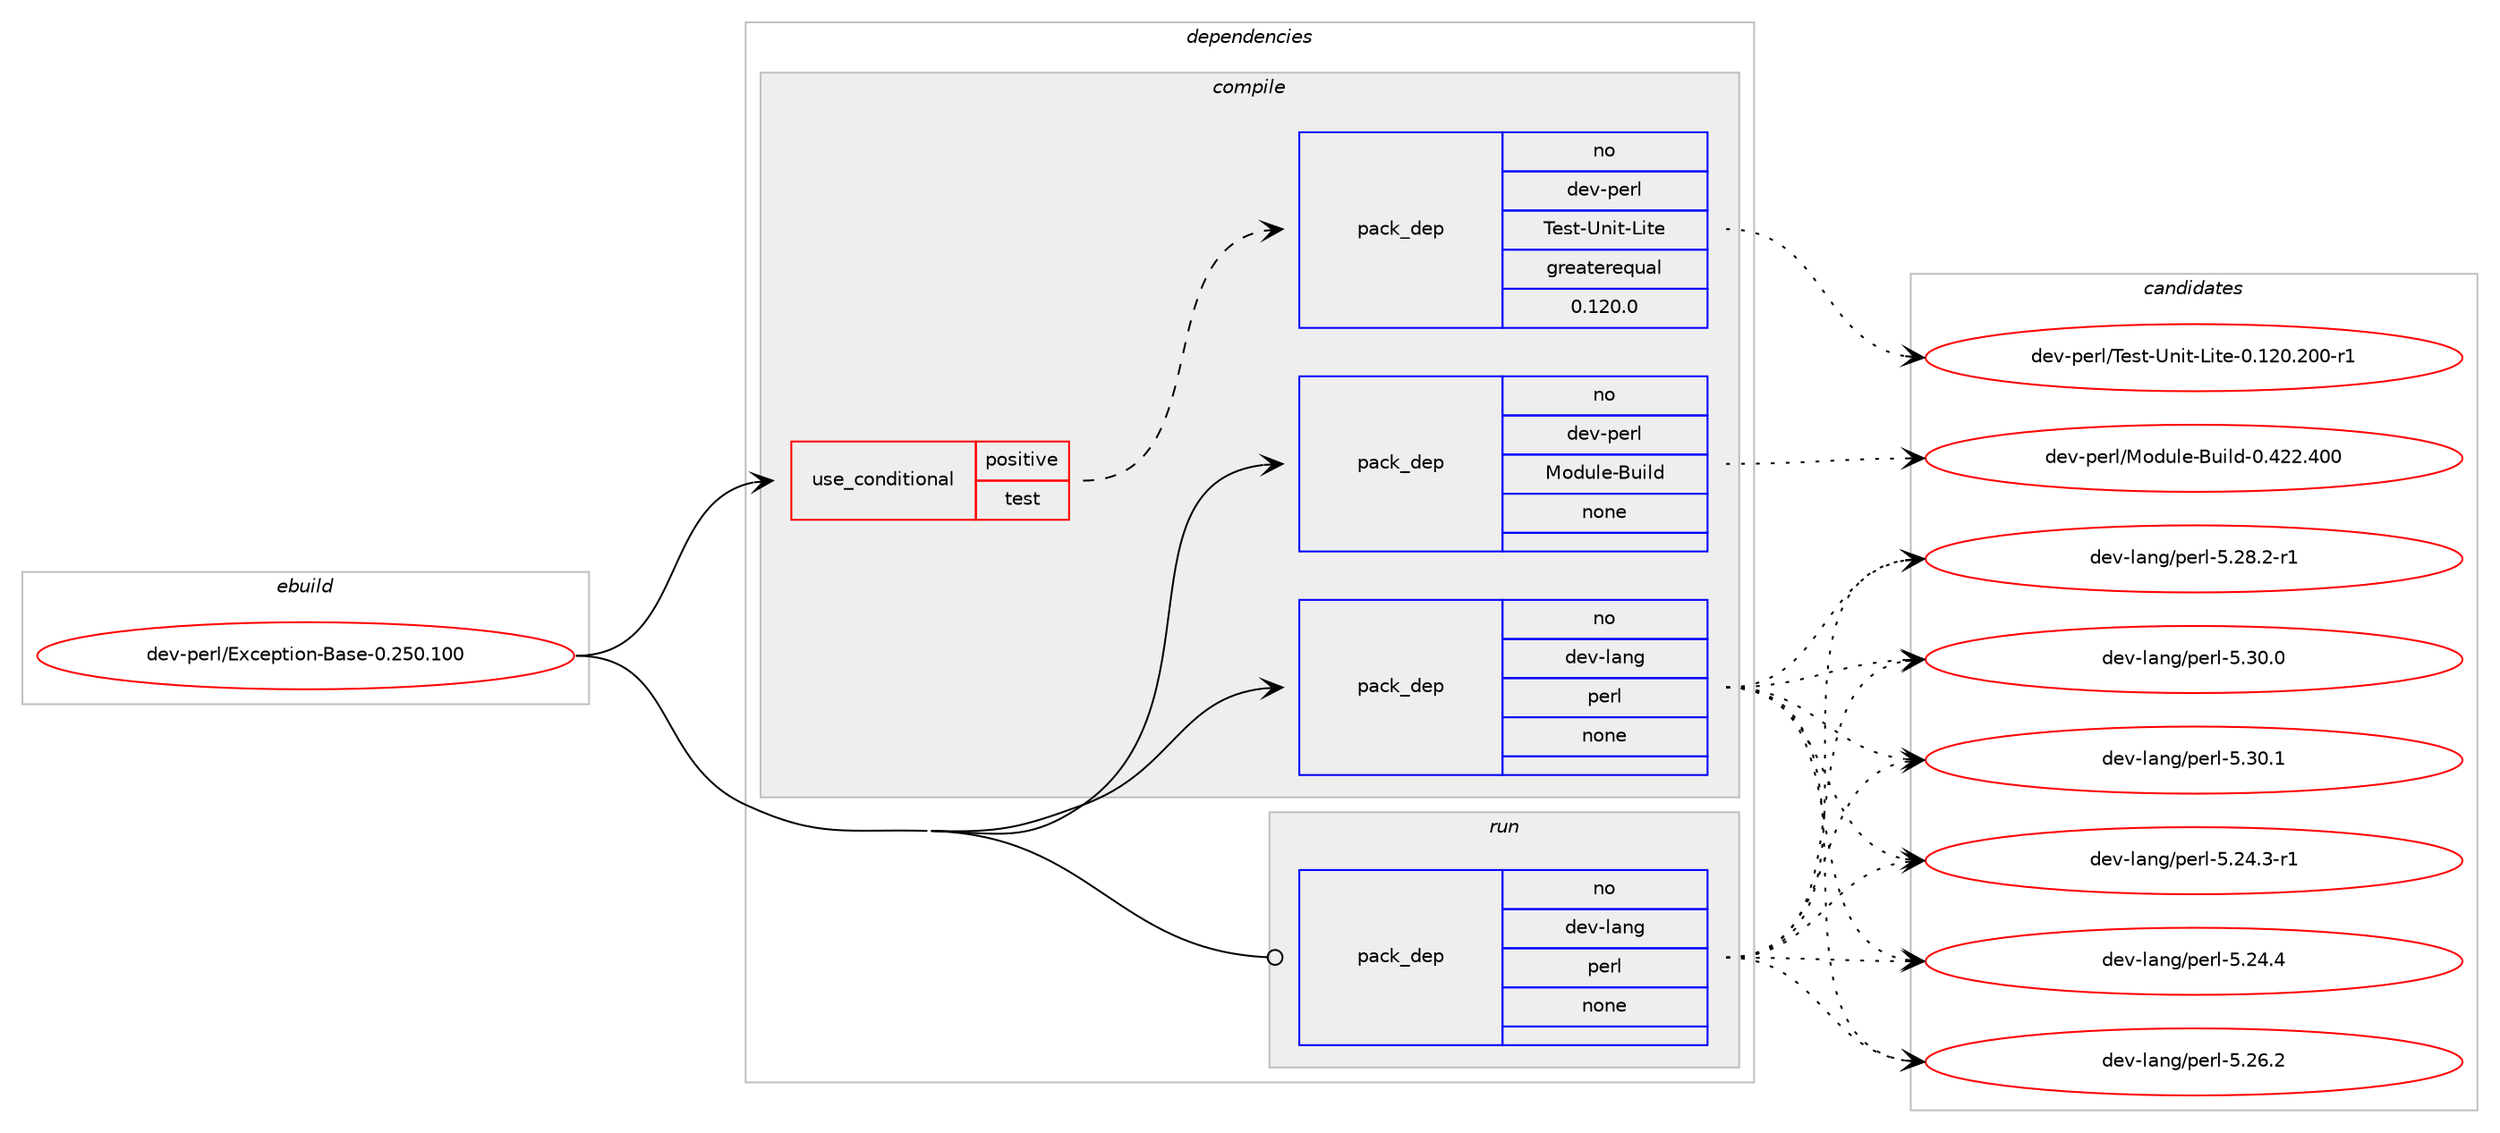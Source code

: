 digraph prolog {

# *************
# Graph options
# *************

newrank=true;
concentrate=true;
compound=true;
graph [rankdir=LR,fontname=Helvetica,fontsize=10,ranksep=1.5];#, ranksep=2.5, nodesep=0.2];
edge  [arrowhead=vee];
node  [fontname=Helvetica,fontsize=10];

# **********
# The ebuild
# **********

subgraph cluster_leftcol {
color=gray;
rank=same;
label=<<i>ebuild</i>>;
id [label="dev-perl/Exception-Base-0.250.100", color=red, width=4, href="../dev-perl/Exception-Base-0.250.100.svg"];
}

# ****************
# The dependencies
# ****************

subgraph cluster_midcol {
color=gray;
label=<<i>dependencies</i>>;
subgraph cluster_compile {
fillcolor="#eeeeee";
style=filled;
label=<<i>compile</i>>;
subgraph cond133614 {
dependency577646 [label=<<TABLE BORDER="0" CELLBORDER="1" CELLSPACING="0" CELLPADDING="4"><TR><TD ROWSPAN="3" CELLPADDING="10">use_conditional</TD></TR><TR><TD>positive</TD></TR><TR><TD>test</TD></TR></TABLE>>, shape=none, color=red];
subgraph pack432385 {
dependency577647 [label=<<TABLE BORDER="0" CELLBORDER="1" CELLSPACING="0" CELLPADDING="4" WIDTH="220"><TR><TD ROWSPAN="6" CELLPADDING="30">pack_dep</TD></TR><TR><TD WIDTH="110">no</TD></TR><TR><TD>dev-perl</TD></TR><TR><TD>Test-Unit-Lite</TD></TR><TR><TD>greaterequal</TD></TR><TR><TD>0.120.0</TD></TR></TABLE>>, shape=none, color=blue];
}
dependency577646:e -> dependency577647:w [weight=20,style="dashed",arrowhead="vee"];
}
id:e -> dependency577646:w [weight=20,style="solid",arrowhead="vee"];
subgraph pack432386 {
dependency577648 [label=<<TABLE BORDER="0" CELLBORDER="1" CELLSPACING="0" CELLPADDING="4" WIDTH="220"><TR><TD ROWSPAN="6" CELLPADDING="30">pack_dep</TD></TR><TR><TD WIDTH="110">no</TD></TR><TR><TD>dev-lang</TD></TR><TR><TD>perl</TD></TR><TR><TD>none</TD></TR><TR><TD></TD></TR></TABLE>>, shape=none, color=blue];
}
id:e -> dependency577648:w [weight=20,style="solid",arrowhead="vee"];
subgraph pack432387 {
dependency577649 [label=<<TABLE BORDER="0" CELLBORDER="1" CELLSPACING="0" CELLPADDING="4" WIDTH="220"><TR><TD ROWSPAN="6" CELLPADDING="30">pack_dep</TD></TR><TR><TD WIDTH="110">no</TD></TR><TR><TD>dev-perl</TD></TR><TR><TD>Module-Build</TD></TR><TR><TD>none</TD></TR><TR><TD></TD></TR></TABLE>>, shape=none, color=blue];
}
id:e -> dependency577649:w [weight=20,style="solid",arrowhead="vee"];
}
subgraph cluster_compileandrun {
fillcolor="#eeeeee";
style=filled;
label=<<i>compile and run</i>>;
}
subgraph cluster_run {
fillcolor="#eeeeee";
style=filled;
label=<<i>run</i>>;
subgraph pack432388 {
dependency577650 [label=<<TABLE BORDER="0" CELLBORDER="1" CELLSPACING="0" CELLPADDING="4" WIDTH="220"><TR><TD ROWSPAN="6" CELLPADDING="30">pack_dep</TD></TR><TR><TD WIDTH="110">no</TD></TR><TR><TD>dev-lang</TD></TR><TR><TD>perl</TD></TR><TR><TD>none</TD></TR><TR><TD></TD></TR></TABLE>>, shape=none, color=blue];
}
id:e -> dependency577650:w [weight=20,style="solid",arrowhead="odot"];
}
}

# **************
# The candidates
# **************

subgraph cluster_choices {
rank=same;
color=gray;
label=<<i>candidates</i>>;

subgraph choice432385 {
color=black;
nodesep=1;
choice10010111845112101114108478410111511645851101051164576105116101454846495048465048484511449 [label="dev-perl/Test-Unit-Lite-0.120.200-r1", color=red, width=4,href="../dev-perl/Test-Unit-Lite-0.120.200-r1.svg"];
dependency577647:e -> choice10010111845112101114108478410111511645851101051164576105116101454846495048465048484511449:w [style=dotted,weight="100"];
}
subgraph choice432386 {
color=black;
nodesep=1;
choice100101118451089711010347112101114108455346505246514511449 [label="dev-lang/perl-5.24.3-r1", color=red, width=4,href="../dev-lang/perl-5.24.3-r1.svg"];
choice10010111845108971101034711210111410845534650524652 [label="dev-lang/perl-5.24.4", color=red, width=4,href="../dev-lang/perl-5.24.4.svg"];
choice10010111845108971101034711210111410845534650544650 [label="dev-lang/perl-5.26.2", color=red, width=4,href="../dev-lang/perl-5.26.2.svg"];
choice100101118451089711010347112101114108455346505646504511449 [label="dev-lang/perl-5.28.2-r1", color=red, width=4,href="../dev-lang/perl-5.28.2-r1.svg"];
choice10010111845108971101034711210111410845534651484648 [label="dev-lang/perl-5.30.0", color=red, width=4,href="../dev-lang/perl-5.30.0.svg"];
choice10010111845108971101034711210111410845534651484649 [label="dev-lang/perl-5.30.1", color=red, width=4,href="../dev-lang/perl-5.30.1.svg"];
dependency577648:e -> choice100101118451089711010347112101114108455346505246514511449:w [style=dotted,weight="100"];
dependency577648:e -> choice10010111845108971101034711210111410845534650524652:w [style=dotted,weight="100"];
dependency577648:e -> choice10010111845108971101034711210111410845534650544650:w [style=dotted,weight="100"];
dependency577648:e -> choice100101118451089711010347112101114108455346505646504511449:w [style=dotted,weight="100"];
dependency577648:e -> choice10010111845108971101034711210111410845534651484648:w [style=dotted,weight="100"];
dependency577648:e -> choice10010111845108971101034711210111410845534651484649:w [style=dotted,weight="100"];
}
subgraph choice432387 {
color=black;
nodesep=1;
choice100101118451121011141084777111100117108101456611710510810045484652505046524848 [label="dev-perl/Module-Build-0.422.400", color=red, width=4,href="../dev-perl/Module-Build-0.422.400.svg"];
dependency577649:e -> choice100101118451121011141084777111100117108101456611710510810045484652505046524848:w [style=dotted,weight="100"];
}
subgraph choice432388 {
color=black;
nodesep=1;
choice100101118451089711010347112101114108455346505246514511449 [label="dev-lang/perl-5.24.3-r1", color=red, width=4,href="../dev-lang/perl-5.24.3-r1.svg"];
choice10010111845108971101034711210111410845534650524652 [label="dev-lang/perl-5.24.4", color=red, width=4,href="../dev-lang/perl-5.24.4.svg"];
choice10010111845108971101034711210111410845534650544650 [label="dev-lang/perl-5.26.2", color=red, width=4,href="../dev-lang/perl-5.26.2.svg"];
choice100101118451089711010347112101114108455346505646504511449 [label="dev-lang/perl-5.28.2-r1", color=red, width=4,href="../dev-lang/perl-5.28.2-r1.svg"];
choice10010111845108971101034711210111410845534651484648 [label="dev-lang/perl-5.30.0", color=red, width=4,href="../dev-lang/perl-5.30.0.svg"];
choice10010111845108971101034711210111410845534651484649 [label="dev-lang/perl-5.30.1", color=red, width=4,href="../dev-lang/perl-5.30.1.svg"];
dependency577650:e -> choice100101118451089711010347112101114108455346505246514511449:w [style=dotted,weight="100"];
dependency577650:e -> choice10010111845108971101034711210111410845534650524652:w [style=dotted,weight="100"];
dependency577650:e -> choice10010111845108971101034711210111410845534650544650:w [style=dotted,weight="100"];
dependency577650:e -> choice100101118451089711010347112101114108455346505646504511449:w [style=dotted,weight="100"];
dependency577650:e -> choice10010111845108971101034711210111410845534651484648:w [style=dotted,weight="100"];
dependency577650:e -> choice10010111845108971101034711210111410845534651484649:w [style=dotted,weight="100"];
}
}

}
